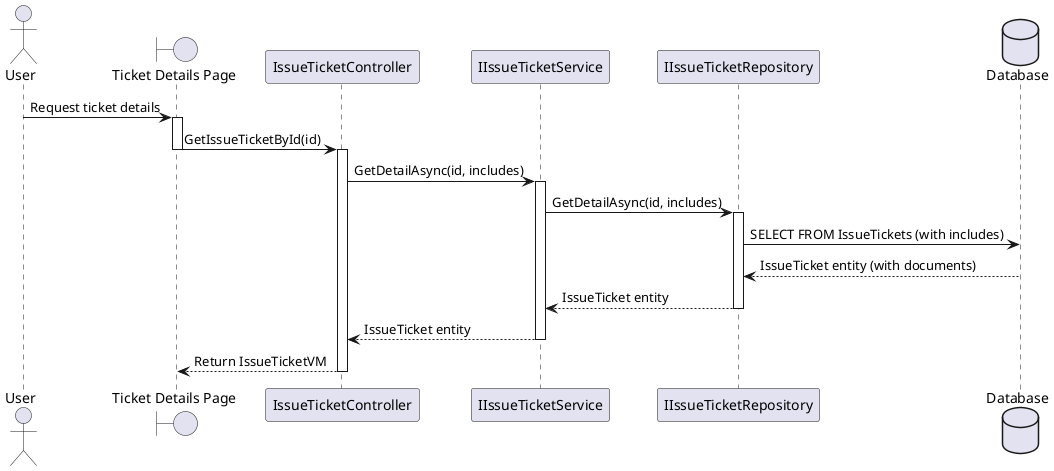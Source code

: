 @startuml

actor User
boundary "Ticket Details Page" as Screen
participant "IssueTicketController" as Controller
participant "IIssueTicketService" as Service
participant "IIssueTicketRepository" as Repository
database "Database" as DB

User -> Screen : Request ticket details
activate Screen
Screen -> Controller : GetIssueTicketById(id)
deactivate Screen
activate Controller

Controller -> Service : GetDetailAsync(id, includes)
activate Service
Service -> Repository : GetDetailAsync(id, includes)
activate Repository
Repository -> DB : SELECT FROM IssueTickets (with includes)
DB --> Repository : IssueTicket entity (with documents)
Repository --> Service : IssueTicket entity
deactivate Repository

Service --> Controller : IssueTicket entity
deactivate Service

Controller --> Screen : Return IssueTicketVM
deactivate Controller

@enduml
